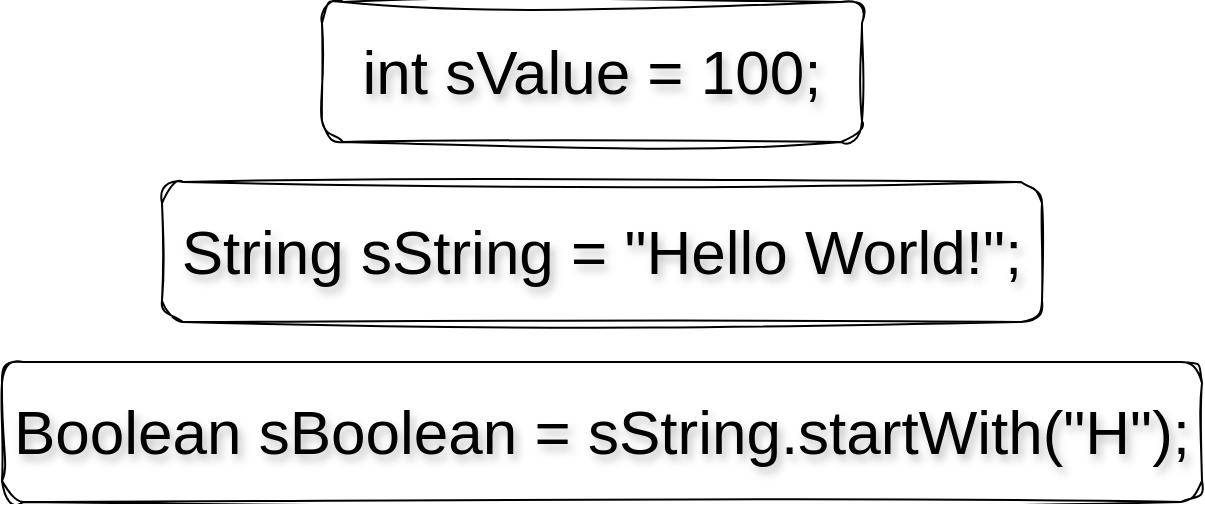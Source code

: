<mxfile version="26.2.15">
  <diagram name="第 1 页" id="0VJM8Y9uLqQJXhypTLwX">
    <mxGraphModel dx="1426" dy="849" grid="1" gridSize="10" guides="1" tooltips="1" connect="1" arrows="1" fold="1" page="1" pageScale="1" pageWidth="827" pageHeight="1169" math="0" shadow="0">
      <root>
        <mxCell id="0" />
        <mxCell id="1" parent="0" />
        <mxCell id="A81SWbpx83RJlzj_hkqR-1" value="&lt;font style=&quot;font-size: 31px;&quot;&gt;int sValue = 100;&lt;/font&gt;" style="rounded=1;whiteSpace=wrap;html=1;textShadow=1;sketch=1;curveFitting=1;jiggle=2;" vertex="1" parent="1">
          <mxGeometry x="240" y="230" width="270" height="70" as="geometry" />
        </mxCell>
        <mxCell id="A81SWbpx83RJlzj_hkqR-2" value="&lt;font style=&quot;font-size: 31px;&quot;&gt;String sString = &quot;Hello World!&quot;;&lt;/font&gt;" style="rounded=1;whiteSpace=wrap;html=1;textShadow=1;sketch=1;curveFitting=1;jiggle=2;" vertex="1" parent="1">
          <mxGeometry x="160" y="320" width="440" height="70" as="geometry" />
        </mxCell>
        <mxCell id="A81SWbpx83RJlzj_hkqR-3" value="&lt;font style=&quot;font-size: 31px;&quot;&gt;Boolean sBoolean = sString.startWith(&quot;H&quot;);&lt;/font&gt;" style="rounded=1;whiteSpace=wrap;html=1;textShadow=1;glass=0;sketch=1;curveFitting=1;jiggle=2;" vertex="1" parent="1">
          <mxGeometry x="80" y="410" width="600" height="70" as="geometry" />
        </mxCell>
      </root>
    </mxGraphModel>
  </diagram>
</mxfile>
